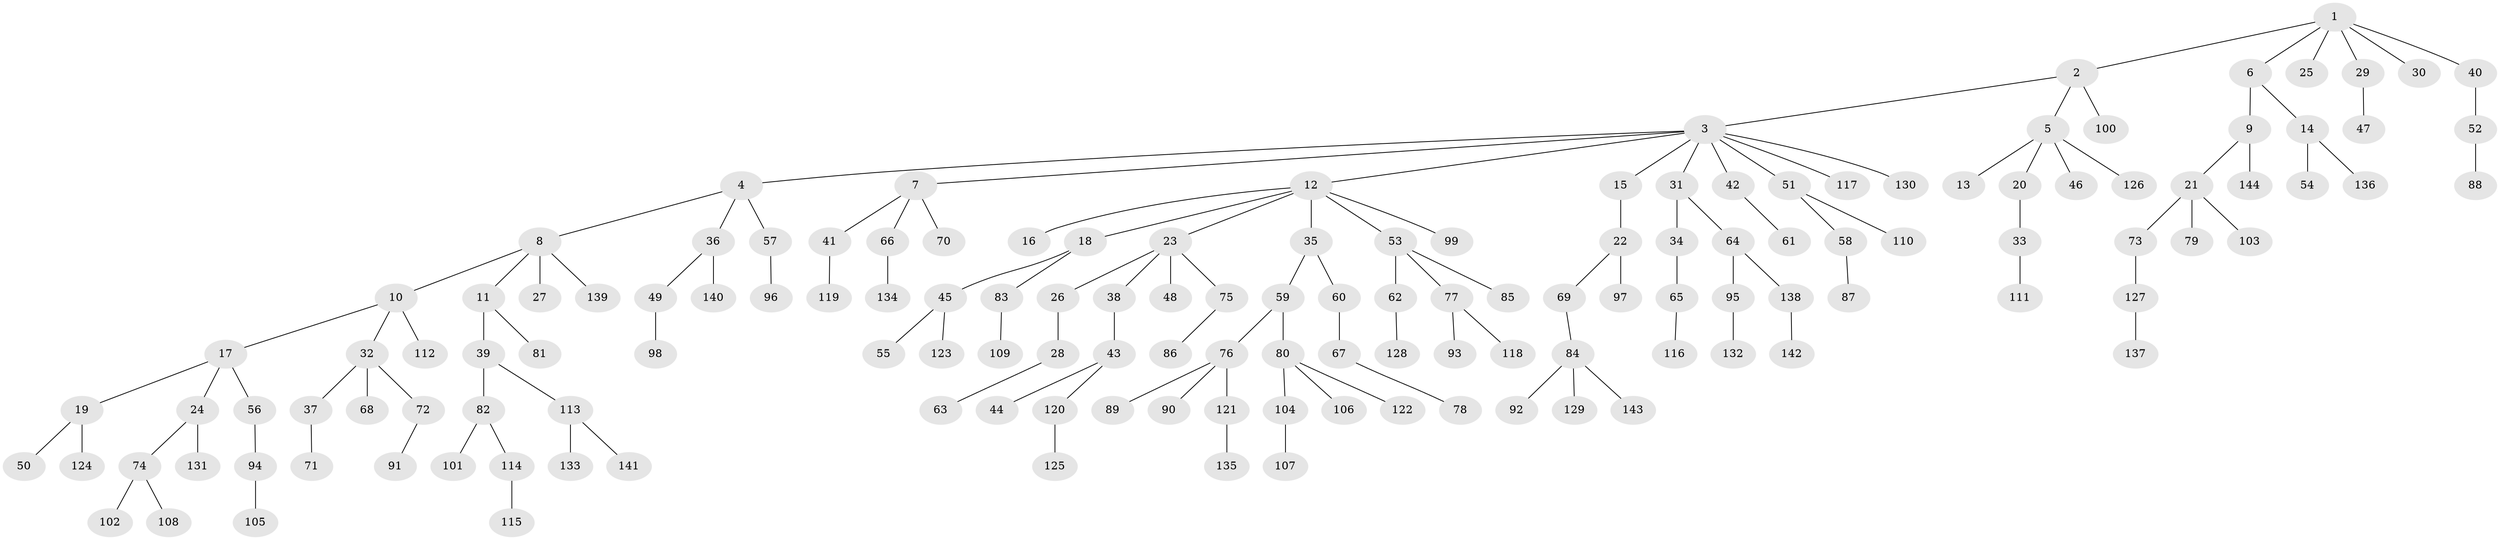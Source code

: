 // coarse degree distribution, {5: 0.02, 3: 0.16, 9: 0.01, 4: 0.07, 2: 0.22, 8: 0.01, 1: 0.51}
// Generated by graph-tools (version 1.1) at 2025/52/02/27/25 19:52:12]
// undirected, 144 vertices, 143 edges
graph export_dot {
graph [start="1"]
  node [color=gray90,style=filled];
  1;
  2;
  3;
  4;
  5;
  6;
  7;
  8;
  9;
  10;
  11;
  12;
  13;
  14;
  15;
  16;
  17;
  18;
  19;
  20;
  21;
  22;
  23;
  24;
  25;
  26;
  27;
  28;
  29;
  30;
  31;
  32;
  33;
  34;
  35;
  36;
  37;
  38;
  39;
  40;
  41;
  42;
  43;
  44;
  45;
  46;
  47;
  48;
  49;
  50;
  51;
  52;
  53;
  54;
  55;
  56;
  57;
  58;
  59;
  60;
  61;
  62;
  63;
  64;
  65;
  66;
  67;
  68;
  69;
  70;
  71;
  72;
  73;
  74;
  75;
  76;
  77;
  78;
  79;
  80;
  81;
  82;
  83;
  84;
  85;
  86;
  87;
  88;
  89;
  90;
  91;
  92;
  93;
  94;
  95;
  96;
  97;
  98;
  99;
  100;
  101;
  102;
  103;
  104;
  105;
  106;
  107;
  108;
  109;
  110;
  111;
  112;
  113;
  114;
  115;
  116;
  117;
  118;
  119;
  120;
  121;
  122;
  123;
  124;
  125;
  126;
  127;
  128;
  129;
  130;
  131;
  132;
  133;
  134;
  135;
  136;
  137;
  138;
  139;
  140;
  141;
  142;
  143;
  144;
  1 -- 2;
  1 -- 6;
  1 -- 25;
  1 -- 29;
  1 -- 30;
  1 -- 40;
  2 -- 3;
  2 -- 5;
  2 -- 100;
  3 -- 4;
  3 -- 7;
  3 -- 12;
  3 -- 15;
  3 -- 31;
  3 -- 42;
  3 -- 51;
  3 -- 117;
  3 -- 130;
  4 -- 8;
  4 -- 36;
  4 -- 57;
  5 -- 13;
  5 -- 20;
  5 -- 46;
  5 -- 126;
  6 -- 9;
  6 -- 14;
  7 -- 41;
  7 -- 66;
  7 -- 70;
  8 -- 10;
  8 -- 11;
  8 -- 27;
  8 -- 139;
  9 -- 21;
  9 -- 144;
  10 -- 17;
  10 -- 32;
  10 -- 112;
  11 -- 39;
  11 -- 81;
  12 -- 16;
  12 -- 18;
  12 -- 23;
  12 -- 35;
  12 -- 53;
  12 -- 99;
  14 -- 54;
  14 -- 136;
  15 -- 22;
  17 -- 19;
  17 -- 24;
  17 -- 56;
  18 -- 45;
  18 -- 83;
  19 -- 50;
  19 -- 124;
  20 -- 33;
  21 -- 73;
  21 -- 79;
  21 -- 103;
  22 -- 69;
  22 -- 97;
  23 -- 26;
  23 -- 38;
  23 -- 48;
  23 -- 75;
  24 -- 74;
  24 -- 131;
  26 -- 28;
  28 -- 63;
  29 -- 47;
  31 -- 34;
  31 -- 64;
  32 -- 37;
  32 -- 68;
  32 -- 72;
  33 -- 111;
  34 -- 65;
  35 -- 59;
  35 -- 60;
  36 -- 49;
  36 -- 140;
  37 -- 71;
  38 -- 43;
  39 -- 82;
  39 -- 113;
  40 -- 52;
  41 -- 119;
  42 -- 61;
  43 -- 44;
  43 -- 120;
  45 -- 55;
  45 -- 123;
  49 -- 98;
  51 -- 58;
  51 -- 110;
  52 -- 88;
  53 -- 62;
  53 -- 77;
  53 -- 85;
  56 -- 94;
  57 -- 96;
  58 -- 87;
  59 -- 76;
  59 -- 80;
  60 -- 67;
  62 -- 128;
  64 -- 95;
  64 -- 138;
  65 -- 116;
  66 -- 134;
  67 -- 78;
  69 -- 84;
  72 -- 91;
  73 -- 127;
  74 -- 102;
  74 -- 108;
  75 -- 86;
  76 -- 89;
  76 -- 90;
  76 -- 121;
  77 -- 93;
  77 -- 118;
  80 -- 104;
  80 -- 106;
  80 -- 122;
  82 -- 101;
  82 -- 114;
  83 -- 109;
  84 -- 92;
  84 -- 129;
  84 -- 143;
  94 -- 105;
  95 -- 132;
  104 -- 107;
  113 -- 133;
  113 -- 141;
  114 -- 115;
  120 -- 125;
  121 -- 135;
  127 -- 137;
  138 -- 142;
}
